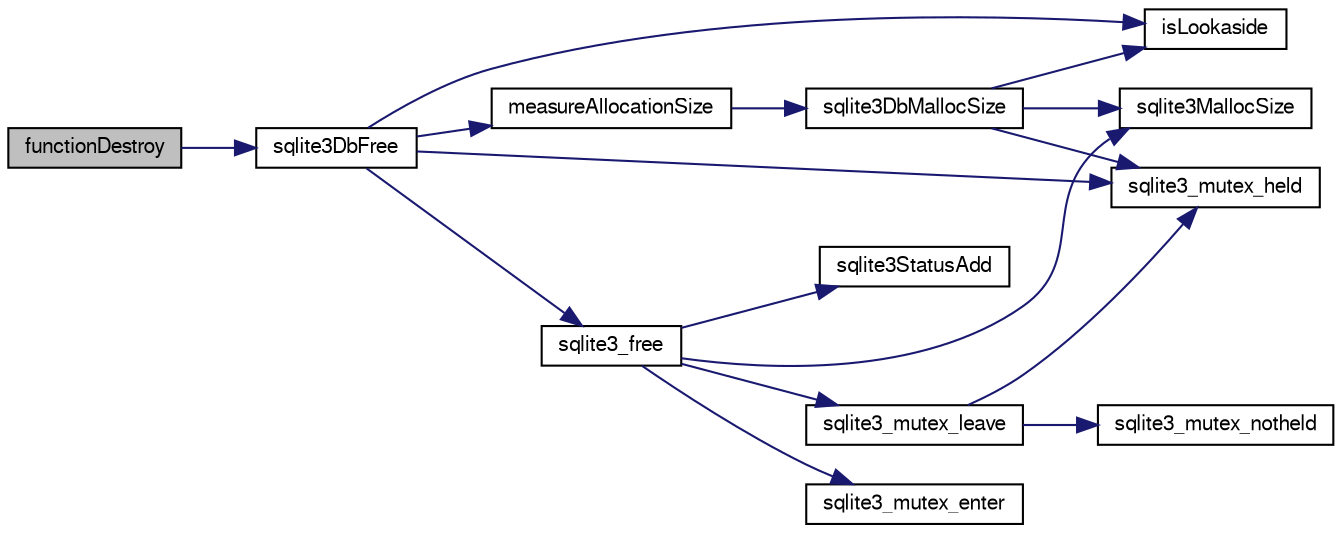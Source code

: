digraph "functionDestroy"
{
  edge [fontname="FreeSans",fontsize="10",labelfontname="FreeSans",labelfontsize="10"];
  node [fontname="FreeSans",fontsize="10",shape=record];
  rankdir="LR";
  Node122163 [label="functionDestroy",height=0.2,width=0.4,color="black", fillcolor="grey75", style="filled", fontcolor="black"];
  Node122163 -> Node122164 [color="midnightblue",fontsize="10",style="solid",fontname="FreeSans"];
  Node122164 [label="sqlite3DbFree",height=0.2,width=0.4,color="black", fillcolor="white", style="filled",URL="$sqlite3_8c.html#ac70ab821a6607b4a1b909582dc37a069"];
  Node122164 -> Node122165 [color="midnightblue",fontsize="10",style="solid",fontname="FreeSans"];
  Node122165 [label="sqlite3_mutex_held",height=0.2,width=0.4,color="black", fillcolor="white", style="filled",URL="$sqlite3_8c.html#acf77da68932b6bc163c5e68547ecc3e7"];
  Node122164 -> Node122166 [color="midnightblue",fontsize="10",style="solid",fontname="FreeSans"];
  Node122166 [label="measureAllocationSize",height=0.2,width=0.4,color="black", fillcolor="white", style="filled",URL="$sqlite3_8c.html#a45731e644a22fdb756e2b6337224217a"];
  Node122166 -> Node122167 [color="midnightblue",fontsize="10",style="solid",fontname="FreeSans"];
  Node122167 [label="sqlite3DbMallocSize",height=0.2,width=0.4,color="black", fillcolor="white", style="filled",URL="$sqlite3_8c.html#aa397e5a8a03495203a0767abf0a71f86"];
  Node122167 -> Node122168 [color="midnightblue",fontsize="10",style="solid",fontname="FreeSans"];
  Node122168 [label="sqlite3MallocSize",height=0.2,width=0.4,color="black", fillcolor="white", style="filled",URL="$sqlite3_8c.html#acf5d2a5f35270bafb050bd2def576955"];
  Node122167 -> Node122165 [color="midnightblue",fontsize="10",style="solid",fontname="FreeSans"];
  Node122167 -> Node122169 [color="midnightblue",fontsize="10",style="solid",fontname="FreeSans"];
  Node122169 [label="isLookaside",height=0.2,width=0.4,color="black", fillcolor="white", style="filled",URL="$sqlite3_8c.html#a770fa05ff9717b75e16f4d968a77b897"];
  Node122164 -> Node122169 [color="midnightblue",fontsize="10",style="solid",fontname="FreeSans"];
  Node122164 -> Node122170 [color="midnightblue",fontsize="10",style="solid",fontname="FreeSans"];
  Node122170 [label="sqlite3_free",height=0.2,width=0.4,color="black", fillcolor="white", style="filled",URL="$sqlite3_8c.html#a6552349e36a8a691af5487999ab09519"];
  Node122170 -> Node122171 [color="midnightblue",fontsize="10",style="solid",fontname="FreeSans"];
  Node122171 [label="sqlite3_mutex_enter",height=0.2,width=0.4,color="black", fillcolor="white", style="filled",URL="$sqlite3_8c.html#a1c12cde690bd89f104de5cbad12a6bf5"];
  Node122170 -> Node122172 [color="midnightblue",fontsize="10",style="solid",fontname="FreeSans"];
  Node122172 [label="sqlite3StatusAdd",height=0.2,width=0.4,color="black", fillcolor="white", style="filled",URL="$sqlite3_8c.html#afa029f93586aeab4cc85360905dae9cd"];
  Node122170 -> Node122168 [color="midnightblue",fontsize="10",style="solid",fontname="FreeSans"];
  Node122170 -> Node122173 [color="midnightblue",fontsize="10",style="solid",fontname="FreeSans"];
  Node122173 [label="sqlite3_mutex_leave",height=0.2,width=0.4,color="black", fillcolor="white", style="filled",URL="$sqlite3_8c.html#a5838d235601dbd3c1fa993555c6bcc93"];
  Node122173 -> Node122165 [color="midnightblue",fontsize="10",style="solid",fontname="FreeSans"];
  Node122173 -> Node122174 [color="midnightblue",fontsize="10",style="solid",fontname="FreeSans"];
  Node122174 [label="sqlite3_mutex_notheld",height=0.2,width=0.4,color="black", fillcolor="white", style="filled",URL="$sqlite3_8c.html#a83967c837c1c000d3b5adcfaa688f5dc"];
}
